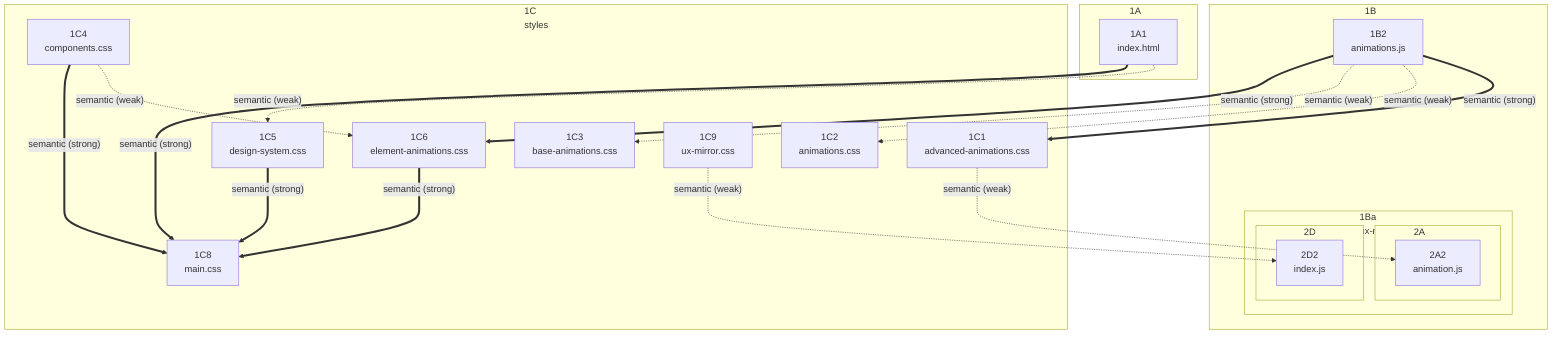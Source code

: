 flowchart TB
subgraph 1A ["1A<br>html"]
      1A1["1A1<br>index.html"]
end
subgraph 1B ["1B<br>scripts"]
      1B2["1B2<br>animations.js"]
  subgraph 1Ba ["1Ba<br>ux-mirror"]
    subgraph 2A ["2A<br>adaptations"]
          2A2["2A2<br>animation.js"]
    end
    subgraph 2D ["2D<br>ui"]
          2D2["2D2<br>index.js"]
    end
  end
end
subgraph 1C ["1C<br>styles"]
      1C1["1C1<br>advanced-animations.css"]
      1C2["1C2<br>animations.css"]
      1C3["1C3<br>base-animations.css"]
      1C4["1C4<br>components.css"]
      1C5["1C5<br>design-system.css"]
      1C6["1C6<br>element-animations.css"]
      1C8["1C8<br>main.css"]
      1C9["1C9<br>ux-mirror.css"]
end

  %% -- Dependencies --
  1A1 -.->|"semantic (weak)"| 1C5
  1A1 ==>|"semantic (strong)"| 1C8
  1B2 ==>|"semantic (strong)"| 1C1
  1B2 -.->|"semantic (weak)"| 1C2
  1B2 -.->|"semantic (weak)"| 1C3
  1B2 ==>|"semantic (strong)"| 1C6
  1C1 -.->|"semantic (weak)"| 2A2
  1C4 -.->|"semantic (weak)"| 1C6
  1C4 ==>|"semantic (strong)"| 1C8
  1C5 ==>|"semantic (strong)"| 1C8
  1C6 ==>|"semantic (strong)"| 1C8
  1C9 -.->|"semantic (weak)"| 2D2